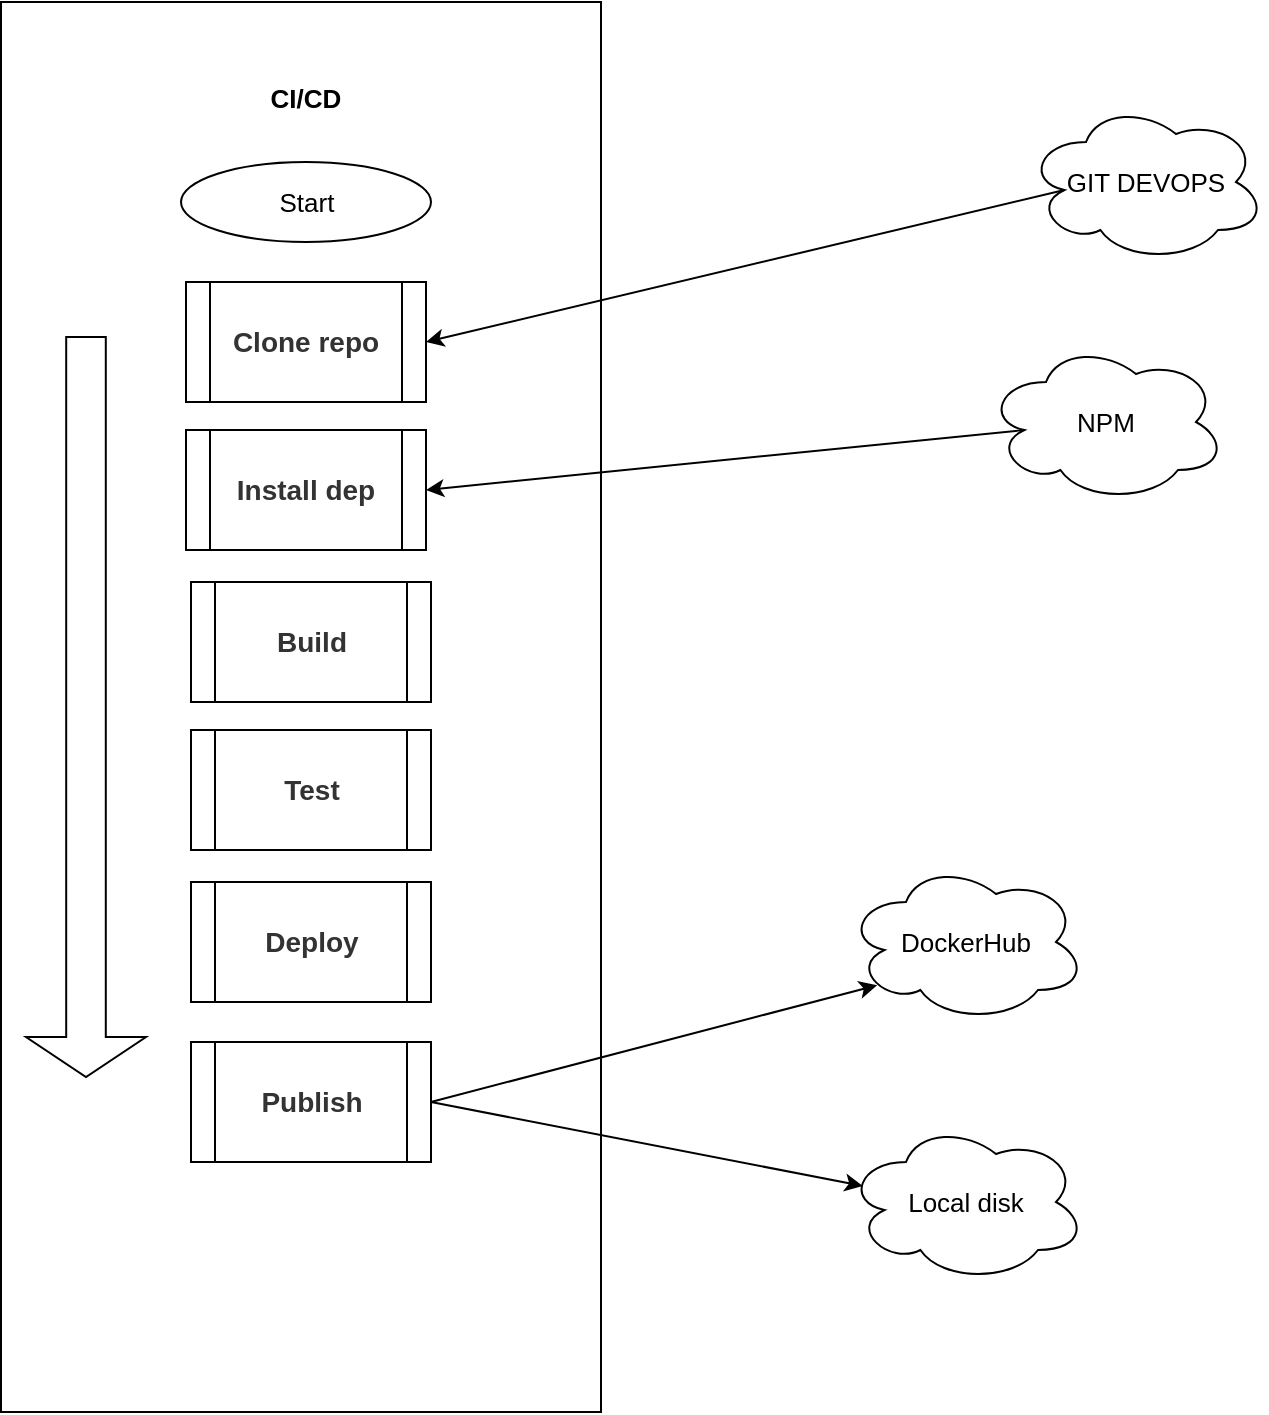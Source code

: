 <mxfile version="17.2.1" type="device" pages="2"><diagram id="jWwojhRq9EfdyjwCxPyU" name="Page-1"><mxGraphModel dx="2031" dy="1053" grid="1" gridSize="10" guides="1" tooltips="1" connect="1" arrows="1" fold="1" page="1" pageScale="1" pageWidth="1169" pageHeight="827" math="0" shadow="0"><root><mxCell id="0"/><mxCell id="1" parent="0"/><mxCell id="spnfFah4fnQhbAxX7Msx-1" value="" style="rounded=0;whiteSpace=wrap;html=1;" vertex="1" parent="1"><mxGeometry x="357.5" y="20" width="300" height="705" as="geometry"/></mxCell><mxCell id="spnfFah4fnQhbAxX7Msx-2" value="&lt;h1&gt;&lt;b&gt;&lt;font style=&quot;font-size: 13px&quot;&gt;CI/CD&lt;/font&gt;&lt;/b&gt;&lt;/h1&gt;" style="text;html=1;strokeColor=none;fillColor=none;align=center;verticalAlign=middle;whiteSpace=wrap;rounded=0;" vertex="1" parent="1"><mxGeometry x="480" y="50" width="60" height="30" as="geometry"/></mxCell><mxCell id="spnfFah4fnQhbAxX7Msx-4" value="&lt;span style=&quot;color: rgb(51 , 51 , 51) ; font-family: , &amp;#34;blinkmacsystemfont&amp;#34; , &amp;#34;segoe ui&amp;#34; , &amp;#34;roboto&amp;#34; , &amp;#34;noto sans&amp;#34; , &amp;#34;oxygen&amp;#34; , &amp;#34;ubuntu&amp;#34; , &amp;#34;cantarell&amp;#34; , &amp;#34;fira sans&amp;#34; , &amp;#34;droid sans&amp;#34; , &amp;#34;helvetica neue&amp;#34; , &amp;#34;arial&amp;#34; , sans-serif , &amp;#34;apple color emoji&amp;#34; , &amp;#34;segoe ui emoji&amp;#34; , &amp;#34;segoe ui symbol&amp;#34; ; font-size: 14px ; font-weight: 700 ; background-color: rgb(255 , 255 , 255)&quot;&gt;Clone repo&lt;/span&gt;" style="shape=process;whiteSpace=wrap;html=1;backgroundOutline=1;fontSize=13;" vertex="1" parent="1"><mxGeometry x="450" y="160" width="120" height="60" as="geometry"/></mxCell><mxCell id="spnfFah4fnQhbAxX7Msx-7" value="&lt;span style=&quot;color: rgb(51 , 51 , 51) ; font-family: , &amp;#34;blinkmacsystemfont&amp;#34; , &amp;#34;segoe ui&amp;#34; , &amp;#34;roboto&amp;#34; , &amp;#34;noto sans&amp;#34; , &amp;#34;oxygen&amp;#34; , &amp;#34;ubuntu&amp;#34; , &amp;#34;cantarell&amp;#34; , &amp;#34;fira sans&amp;#34; , &amp;#34;droid sans&amp;#34; , &amp;#34;helvetica neue&amp;#34; , &amp;#34;arial&amp;#34; , sans-serif , &amp;#34;apple color emoji&amp;#34; , &amp;#34;segoe ui emoji&amp;#34; , &amp;#34;segoe ui symbol&amp;#34; ; font-size: 14px ; font-weight: 700 ; background-color: rgb(255 , 255 , 255)&quot;&gt;Build&lt;/span&gt;" style="shape=process;whiteSpace=wrap;html=1;backgroundOutline=1;fontSize=13;" vertex="1" parent="1"><mxGeometry x="452.5" y="310" width="120" height="60" as="geometry"/></mxCell><mxCell id="spnfFah4fnQhbAxX7Msx-8" value="&lt;span style=&quot;color: rgb(51 , 51 , 51) ; font-family: , &amp;#34;blinkmacsystemfont&amp;#34; , &amp;#34;segoe ui&amp;#34; , &amp;#34;roboto&amp;#34; , &amp;#34;noto sans&amp;#34; , &amp;#34;oxygen&amp;#34; , &amp;#34;ubuntu&amp;#34; , &amp;#34;cantarell&amp;#34; , &amp;#34;fira sans&amp;#34; , &amp;#34;droid sans&amp;#34; , &amp;#34;helvetica neue&amp;#34; , &amp;#34;arial&amp;#34; , sans-serif , &amp;#34;apple color emoji&amp;#34; , &amp;#34;segoe ui emoji&amp;#34; , &amp;#34;segoe ui symbol&amp;#34; ; font-size: 14px ; font-weight: 700 ; background-color: rgb(255 , 255 , 255)&quot;&gt;Test&lt;/span&gt;" style="shape=process;whiteSpace=wrap;html=1;backgroundOutline=1;fontSize=13;" vertex="1" parent="1"><mxGeometry x="452.5" y="384" width="120" height="60" as="geometry"/></mxCell><mxCell id="spnfFah4fnQhbAxX7Msx-9" value="&lt;span style=&quot;color: rgb(51 , 51 , 51) ; font-family: , &amp;#34;blinkmacsystemfont&amp;#34; , &amp;#34;segoe ui&amp;#34; , &amp;#34;roboto&amp;#34; , &amp;#34;noto sans&amp;#34; , &amp;#34;oxygen&amp;#34; , &amp;#34;ubuntu&amp;#34; , &amp;#34;cantarell&amp;#34; , &amp;#34;fira sans&amp;#34; , &amp;#34;droid sans&amp;#34; , &amp;#34;helvetica neue&amp;#34; , &amp;#34;arial&amp;#34; , sans-serif , &amp;#34;apple color emoji&amp;#34; , &amp;#34;segoe ui emoji&amp;#34; , &amp;#34;segoe ui symbol&amp;#34; ; font-size: 14px ; font-weight: 700 ; background-color: rgb(255 , 255 , 255)&quot;&gt;Deploy&lt;/span&gt;" style="shape=process;whiteSpace=wrap;html=1;backgroundOutline=1;fontSize=13;" vertex="1" parent="1"><mxGeometry x="452.5" y="460" width="120" height="60" as="geometry"/></mxCell><mxCell id="spnfFah4fnQhbAxX7Msx-10" value="&lt;span style=&quot;color: rgb(51 , 51 , 51) ; font-family: , &amp;#34;blinkmacsystemfont&amp;#34; , &amp;#34;segoe ui&amp;#34; , &amp;#34;roboto&amp;#34; , &amp;#34;noto sans&amp;#34; , &amp;#34;oxygen&amp;#34; , &amp;#34;ubuntu&amp;#34; , &amp;#34;cantarell&amp;#34; , &amp;#34;fira sans&amp;#34; , &amp;#34;droid sans&amp;#34; , &amp;#34;helvetica neue&amp;#34; , &amp;#34;arial&amp;#34; , sans-serif , &amp;#34;apple color emoji&amp;#34; , &amp;#34;segoe ui emoji&amp;#34; , &amp;#34;segoe ui symbol&amp;#34; ; font-size: 14px ; font-weight: 700 ; background-color: rgb(255 , 255 , 255)&quot;&gt;Publish&lt;/span&gt;" style="shape=process;whiteSpace=wrap;html=1;backgroundOutline=1;fontSize=13;" vertex="1" parent="1"><mxGeometry x="452.5" y="540" width="120" height="60" as="geometry"/></mxCell><mxCell id="spnfFah4fnQhbAxX7Msx-12" value="Start" style="ellipse;whiteSpace=wrap;html=1;fontSize=13;" vertex="1" parent="1"><mxGeometry x="447.5" y="100" width="125" height="40" as="geometry"/></mxCell><mxCell id="spnfFah4fnQhbAxX7Msx-15" value="&lt;span style=&quot;color: rgb(51 , 51 , 51) ; font-family: , &amp;#34;blinkmacsystemfont&amp;#34; , &amp;#34;segoe ui&amp;#34; , &amp;#34;roboto&amp;#34; , &amp;#34;noto sans&amp;#34; , &amp;#34;oxygen&amp;#34; , &amp;#34;ubuntu&amp;#34; , &amp;#34;cantarell&amp;#34; , &amp;#34;fira sans&amp;#34; , &amp;#34;droid sans&amp;#34; , &amp;#34;helvetica neue&amp;#34; , &amp;#34;arial&amp;#34; , sans-serif , &amp;#34;apple color emoji&amp;#34; , &amp;#34;segoe ui emoji&amp;#34; , &amp;#34;segoe ui symbol&amp;#34; ; font-size: 14px ; font-weight: 700 ; background-color: rgb(255 , 255 , 255)&quot;&gt;Install dep&lt;/span&gt;" style="shape=process;whiteSpace=wrap;html=1;backgroundOutline=1;fontSize=13;" vertex="1" parent="1"><mxGeometry x="450" y="234" width="120" height="60" as="geometry"/></mxCell><mxCell id="spnfFah4fnQhbAxX7Msx-19" value="" style="html=1;shadow=0;dashed=0;align=center;verticalAlign=middle;shape=mxgraph.arrows2.arrow;dy=0.67;dx=20;notch=0;fontSize=13;rotation=90;" vertex="1" parent="1"><mxGeometry x="215" y="342.5" width="370" height="60" as="geometry"/></mxCell><mxCell id="spnfFah4fnQhbAxX7Msx-20" value="GIT DEVOPS" style="ellipse;shape=cloud;whiteSpace=wrap;html=1;fontSize=13;" vertex="1" parent="1"><mxGeometry x="870" y="70" width="120" height="80" as="geometry"/></mxCell><mxCell id="spnfFah4fnQhbAxX7Msx-21" value="" style="endArrow=classic;html=1;rounded=0;fontSize=13;exitX=0.16;exitY=0.55;exitDx=0;exitDy=0;exitPerimeter=0;entryX=1;entryY=0.5;entryDx=0;entryDy=0;" edge="1" parent="1" source="spnfFah4fnQhbAxX7Msx-20" target="spnfFah4fnQhbAxX7Msx-4"><mxGeometry width="50" height="50" relative="1" as="geometry"><mxPoint x="360" y="450" as="sourcePoint"/><mxPoint x="410" y="400" as="targetPoint"/></mxGeometry></mxCell><mxCell id="spnfFah4fnQhbAxX7Msx-22" value="NPM" style="ellipse;shape=cloud;whiteSpace=wrap;html=1;fontSize=13;" vertex="1" parent="1"><mxGeometry x="850" y="190" width="120" height="80" as="geometry"/></mxCell><mxCell id="spnfFah4fnQhbAxX7Msx-23" value="" style="endArrow=classic;html=1;rounded=0;fontSize=13;exitX=0.16;exitY=0.55;exitDx=0;exitDy=0;exitPerimeter=0;entryX=1;entryY=0.5;entryDx=0;entryDy=0;" edge="1" parent="1" source="spnfFah4fnQhbAxX7Msx-22" target="spnfFah4fnQhbAxX7Msx-15"><mxGeometry width="50" height="50" relative="1" as="geometry"><mxPoint x="360" y="450" as="sourcePoint"/><mxPoint x="410" y="400" as="targetPoint"/></mxGeometry></mxCell><mxCell id="spnfFah4fnQhbAxX7Msx-24" value="DockerHub" style="ellipse;shape=cloud;whiteSpace=wrap;html=1;fontSize=13;" vertex="1" parent="1"><mxGeometry x="780" y="450" width="120" height="80" as="geometry"/></mxCell><mxCell id="spnfFah4fnQhbAxX7Msx-25" value="" style="endArrow=classic;html=1;rounded=0;fontSize=13;exitX=1;exitY=0.5;exitDx=0;exitDy=0;entryX=0.13;entryY=0.77;entryDx=0;entryDy=0;entryPerimeter=0;" edge="1" parent="1" source="spnfFah4fnQhbAxX7Msx-10" target="spnfFah4fnQhbAxX7Msx-24"><mxGeometry width="50" height="50" relative="1" as="geometry"><mxPoint x="360" y="450" as="sourcePoint"/><mxPoint x="410" y="400" as="targetPoint"/></mxGeometry></mxCell><mxCell id="spnfFah4fnQhbAxX7Msx-26" value="Local disk" style="ellipse;shape=cloud;whiteSpace=wrap;html=1;fontSize=13;" vertex="1" parent="1"><mxGeometry x="780" y="580" width="120" height="80" as="geometry"/></mxCell><mxCell id="spnfFah4fnQhbAxX7Msx-27" value="" style="endArrow=classic;html=1;rounded=0;fontSize=13;exitX=1;exitY=0.5;exitDx=0;exitDy=0;entryX=0.07;entryY=0.4;entryDx=0;entryDy=0;entryPerimeter=0;" edge="1" parent="1" source="spnfFah4fnQhbAxX7Msx-10" target="spnfFah4fnQhbAxX7Msx-26"><mxGeometry width="50" height="50" relative="1" as="geometry"><mxPoint x="360" y="450" as="sourcePoint"/><mxPoint x="410" y="400" as="targetPoint"/></mxGeometry></mxCell></root></mxGraphModel></diagram><diagram id="dHyyVEhEJ3Lf8h7e61rU" name="Page-2"><mxGraphModel dx="2842" dy="867" grid="1" gridSize="10" guides="1" tooltips="1" connect="1" arrows="1" fold="1" page="1" pageScale="1" pageWidth="1169" pageHeight="827" math="0" shadow="0"><root><mxCell id="0"/><mxCell id="1" parent="0"/><mxCell id="R8oFaff8sA9RdQ3gEtUY-21" style="edgeStyle=orthogonalEdgeStyle;rounded=0;orthogonalLoop=1;jettySize=auto;html=1;exitX=1;exitY=0.5;exitDx=0;exitDy=0;fontSize=13;" edge="1" parent="1" source="R8oFaff8sA9RdQ3gEtUY-19"><mxGeometry relative="1" as="geometry"><mxPoint x="320" y="69.471" as="targetPoint"/></mxGeometry></mxCell><mxCell id="R8oFaff8sA9RdQ3gEtUY-19" value="Klonowanie repo DevOps z plikami Dockerfile" style="rounded=1;whiteSpace=wrap;html=1;fontSize=13;" vertex="1" parent="1"><mxGeometry x="120" y="40" width="140" height="60" as="geometry"/></mxCell><mxCell id="R8oFaff8sA9RdQ3gEtUY-25" style="edgeStyle=orthogonalEdgeStyle;rounded=0;orthogonalLoop=1;jettySize=auto;html=1;exitX=1;exitY=0.5;exitDx=0;exitDy=0;fontSize=13;entryX=0;entryY=0.5;entryDx=0;entryDy=0;" edge="1" parent="1" source="R8oFaff8sA9RdQ3gEtUY-22" target="R8oFaff8sA9RdQ3gEtUY-26"><mxGeometry relative="1" as="geometry"><mxPoint x="530" y="69" as="targetPoint"/></mxGeometry></mxCell><mxCell id="R8oFaff8sA9RdQ3gEtUY-22" value="Instalowanie dependencji" style="rounded=1;whiteSpace=wrap;html=1;fontSize=13;" vertex="1" parent="1"><mxGeometry x="330" y="40" width="140" height="60" as="geometry"/></mxCell><mxCell id="R8oFaff8sA9RdQ3gEtUY-28" style="edgeStyle=orthogonalEdgeStyle;rounded=0;orthogonalLoop=1;jettySize=auto;html=1;exitX=1;exitY=0.5;exitDx=0;exitDy=0;entryX=0;entryY=0.5;entryDx=0;entryDy=0;fontSize=13;" edge="1" parent="1" source="R8oFaff8sA9RdQ3gEtUY-26" target="R8oFaff8sA9RdQ3gEtUY-27"><mxGeometry relative="1" as="geometry"/></mxCell><mxCell id="R8oFaff8sA9RdQ3gEtUY-26" value="Budowanie projektu" style="rounded=1;whiteSpace=wrap;html=1;fontSize=13;" vertex="1" parent="1"><mxGeometry x="540" y="40" width="140" height="60" as="geometry"/></mxCell><mxCell id="R8oFaff8sA9RdQ3gEtUY-30" style="edgeStyle=orthogonalEdgeStyle;rounded=0;orthogonalLoop=1;jettySize=auto;html=1;exitX=0.5;exitY=1;exitDx=0;exitDy=0;fontSize=13;" edge="1" parent="1" source="R8oFaff8sA9RdQ3gEtUY-27" target="R8oFaff8sA9RdQ3gEtUY-29"><mxGeometry relative="1" as="geometry"/></mxCell><mxCell id="R8oFaff8sA9RdQ3gEtUY-27" value="Przeprowadzenie testów aplikacji" style="rounded=1;whiteSpace=wrap;html=1;fontSize=13;" vertex="1" parent="1"><mxGeometry x="750" y="40" width="140" height="60" as="geometry"/></mxCell><mxCell id="R8oFaff8sA9RdQ3gEtUY-34" style="edgeStyle=orthogonalEdgeStyle;rounded=0;orthogonalLoop=1;jettySize=auto;html=1;exitX=0;exitY=0.5;exitDx=0;exitDy=0;fontSize=13;" edge="1" parent="1" source="R8oFaff8sA9RdQ3gEtUY-29" target="R8oFaff8sA9RdQ3gEtUY-33"><mxGeometry relative="1" as="geometry"/></mxCell><mxCell id="R8oFaff8sA9RdQ3gEtUY-29" value="Przeprowadzenie deploy'a" style="rounded=1;whiteSpace=wrap;html=1;fontSize=13;" vertex="1" parent="1"><mxGeometry x="750" y="160" width="140" height="60" as="geometry"/></mxCell><mxCell id="R8oFaff8sA9RdQ3gEtUY-40" style="edgeStyle=orthogonalEdgeStyle;rounded=0;orthogonalLoop=1;jettySize=auto;html=1;exitX=0.5;exitY=1;exitDx=0;exitDy=0;fontSize=13;entryX=0.5;entryY=0;entryDx=0;entryDy=0;" edge="1" parent="1" source="R8oFaff8sA9RdQ3gEtUY-31" target="R8oFaff8sA9RdQ3gEtUY-38"><mxGeometry relative="1" as="geometry"><mxPoint x="580" y="560" as="targetPoint"/><Array as="points"><mxPoint x="695" y="580"/><mxPoint x="575" y="580"/></Array></mxGeometry></mxCell><mxCell id="R8oFaff8sA9RdQ3gEtUY-31" value="Przeprowadzenie publish'a" style="rounded=1;whiteSpace=wrap;html=1;fontSize=13;" vertex="1" parent="1"><mxGeometry x="625" y="390" width="140" height="60" as="geometry"/></mxCell><mxCell id="R8oFaff8sA9RdQ3gEtUY-35" style="edgeStyle=orthogonalEdgeStyle;rounded=0;orthogonalLoop=1;jettySize=auto;html=1;exitX=1;exitY=0.5;exitDx=0;exitDy=0;fontSize=13;" edge="1" parent="1" source="R8oFaff8sA9RdQ3gEtUY-33" target="R8oFaff8sA9RdQ3gEtUY-31"><mxGeometry relative="1" as="geometry"/></mxCell><mxCell id="R8oFaff8sA9RdQ3gEtUY-39" style="edgeStyle=orthogonalEdgeStyle;rounded=0;orthogonalLoop=1;jettySize=auto;html=1;exitX=0;exitY=0.5;exitDx=0;exitDy=0;fontSize=13;entryX=0.5;entryY=0;entryDx=0;entryDy=0;" edge="1" parent="1" source="R8oFaff8sA9RdQ3gEtUY-33" target="R8oFaff8sA9RdQ3gEtUY-38"><mxGeometry relative="1" as="geometry"><Array as="points"><mxPoint x="470" y="290"/><mxPoint x="470" y="580"/><mxPoint x="575" y="580"/></Array></mxGeometry></mxCell><mxCell id="R8oFaff8sA9RdQ3gEtUY-33" value="if(params)" style="rhombus;whiteSpace=wrap;html=1;fontSize=13;" vertex="1" parent="1"><mxGeometry x="545" y="250" width="80" height="80" as="geometry"/></mxCell><mxCell id="R8oFaff8sA9RdQ3gEtUY-37" style="edgeStyle=orthogonalEdgeStyle;rounded=0;orthogonalLoop=1;jettySize=auto;html=1;exitX=1;exitY=0.5;exitDx=0;exitDy=0;entryX=0;entryY=0.5;entryDx=0;entryDy=0;fontSize=13;" edge="1" parent="1" source="R8oFaff8sA9RdQ3gEtUY-36" target="R8oFaff8sA9RdQ3gEtUY-19"><mxGeometry relative="1" as="geometry"/></mxCell><mxCell id="R8oFaff8sA9RdQ3gEtUY-36" value="Start" style="ellipse;whiteSpace=wrap;html=1;fontSize=13;" vertex="1" parent="1"><mxGeometry x="-80" y="55" width="100" height="30" as="geometry"/></mxCell><mxCell id="R8oFaff8sA9RdQ3gEtUY-38" value="Koniec" style="ellipse;whiteSpace=wrap;html=1;fontSize=13;" vertex="1" parent="1"><mxGeometry x="525" y="600" width="100" height="30" as="geometry"/></mxCell></root></mxGraphModel></diagram></mxfile>
